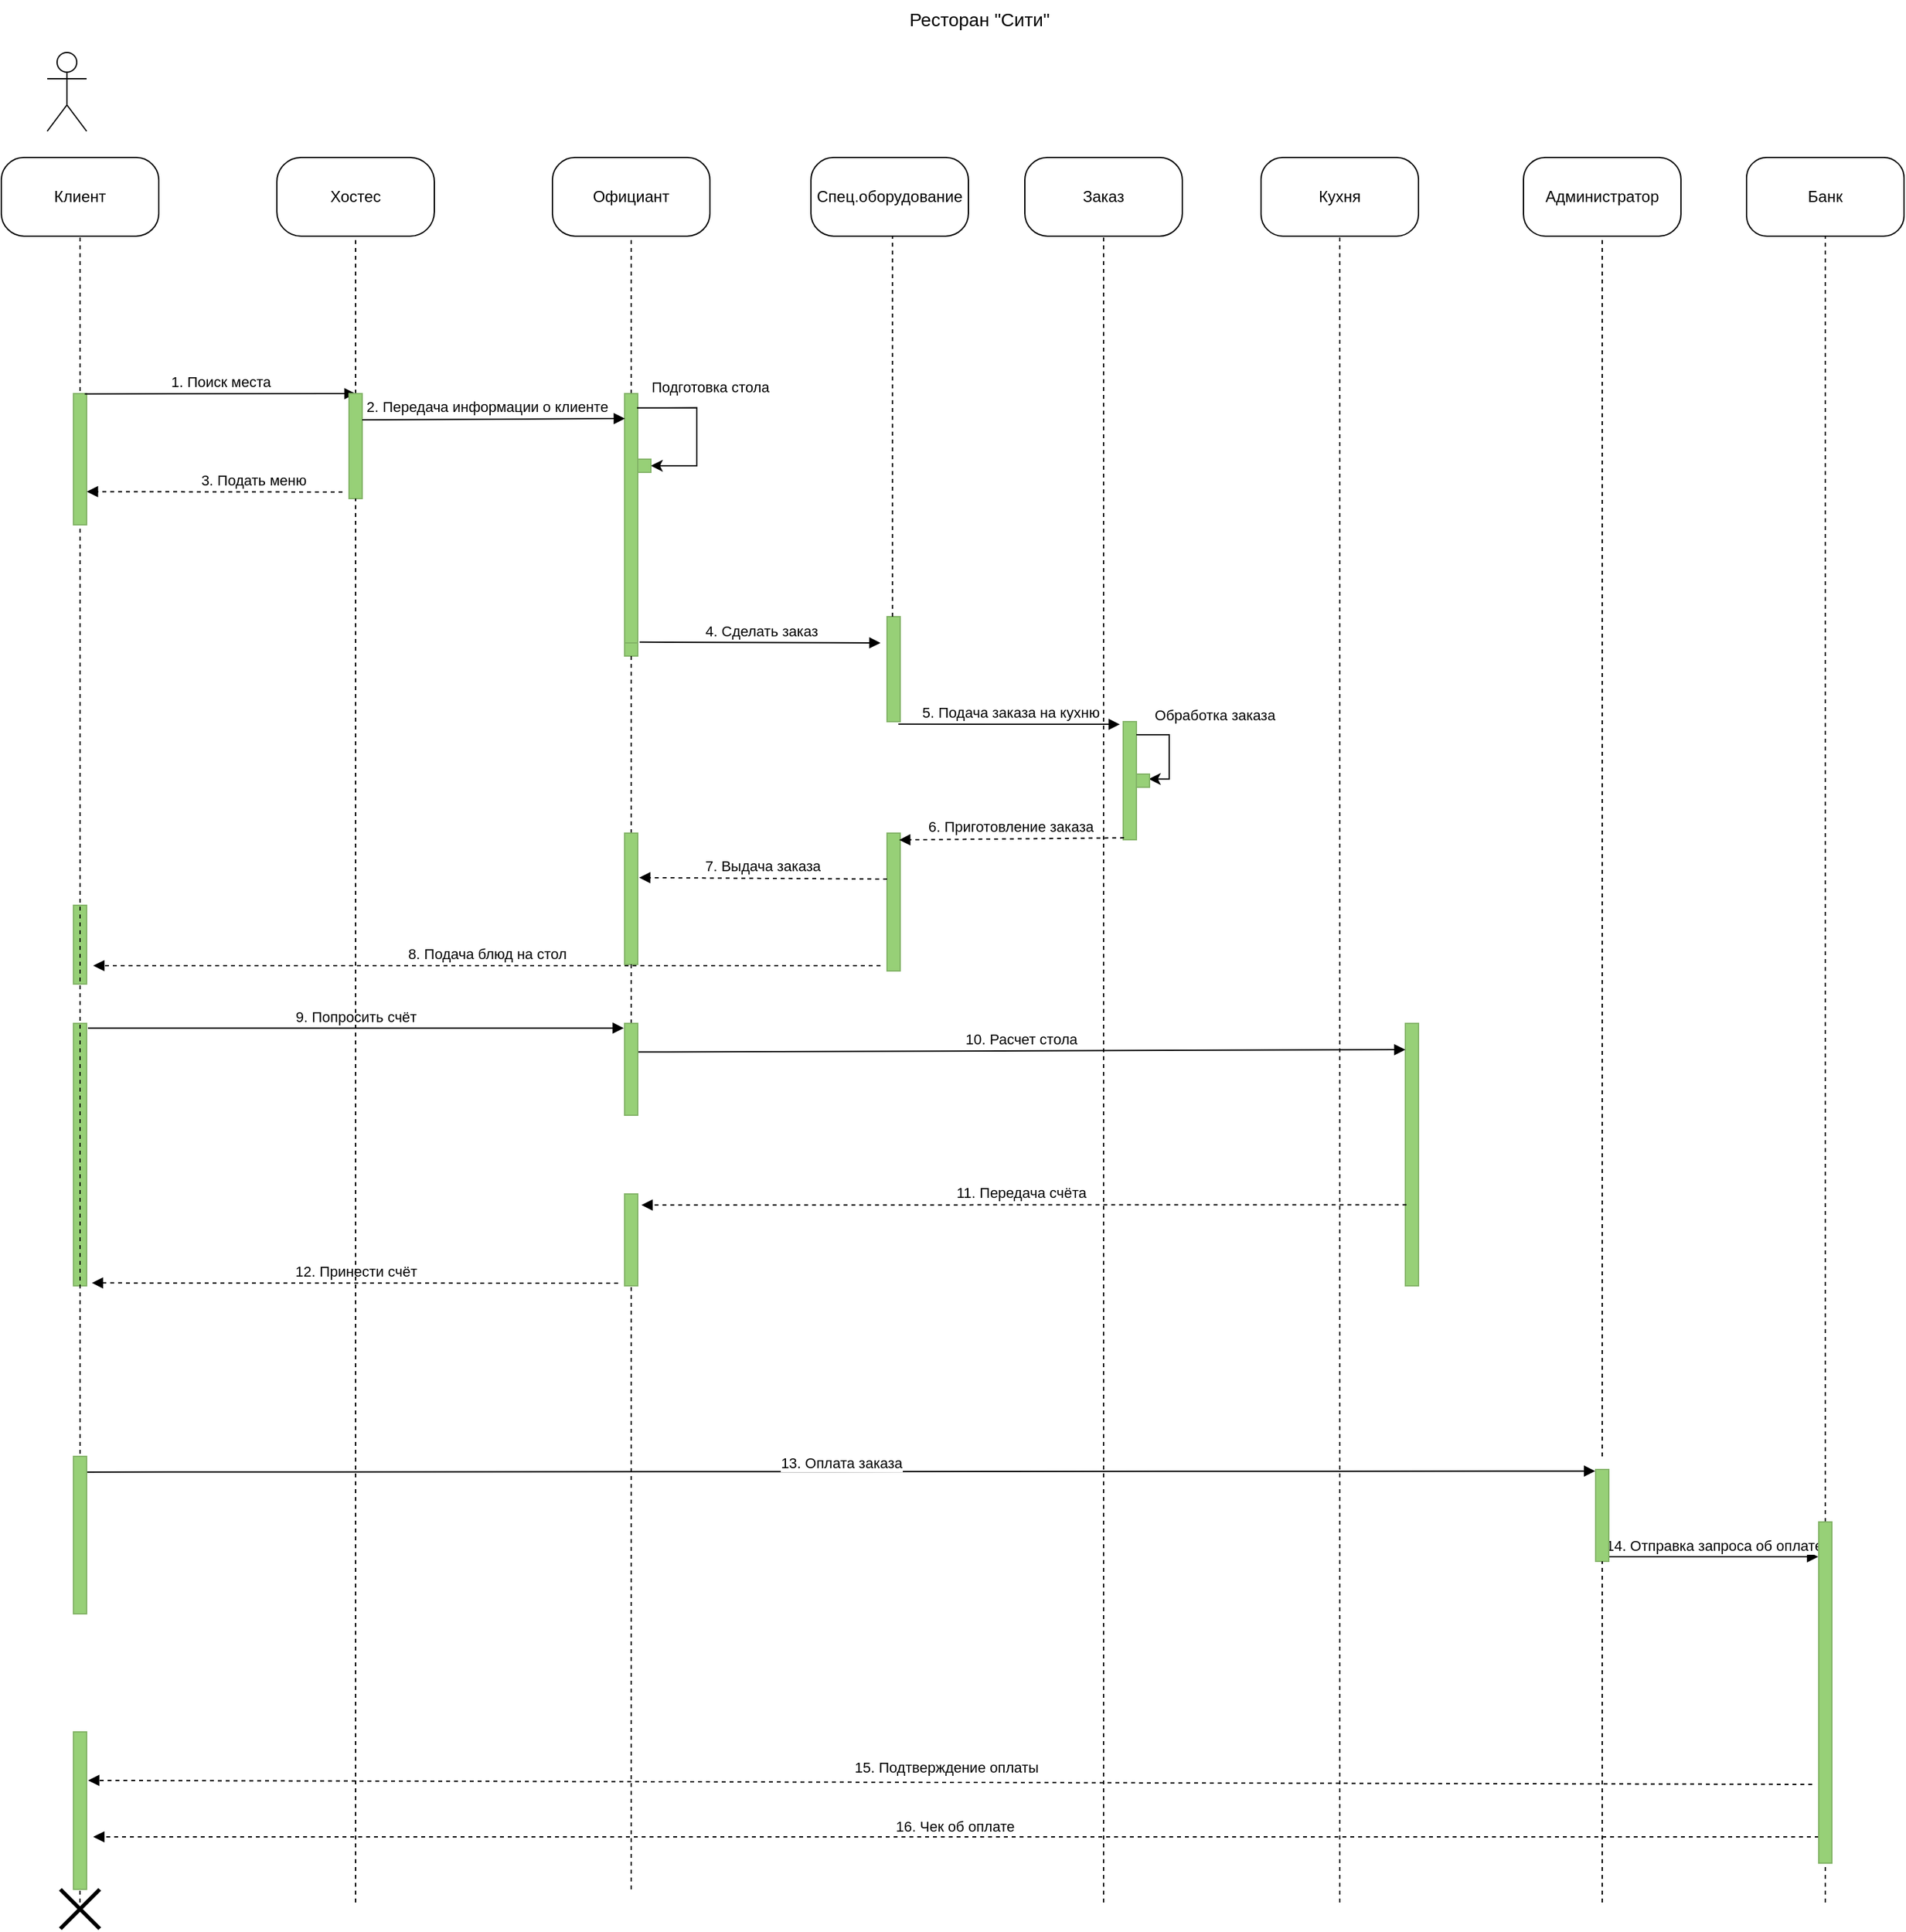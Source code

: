 <mxfile version="20.7.4" type="device"><diagram id="3t5PGIZOEk4HNe02QO__" name="Страница 2"><mxGraphModel dx="2534" dy="1221" grid="1" gridSize="10" guides="1" tooltips="1" connect="1" arrows="1" fold="1" page="1" pageScale="1" pageWidth="827" pageHeight="1169" math="0" shadow="0"><root><mxCell id="0"/><mxCell id="1" parent="0"/><mxCell id="GHUORHAmzNv84zznmB-G-1" value="" style="endArrow=none;dashed=1;html=1;rounded=0;fontSize=14;entryX=0.5;entryY=1;entryDx=0;entryDy=0;" parent="1" target="GHUORHAmzNv84zznmB-G-11" edge="1"><mxGeometry width="50" height="50" relative="1" as="geometry"><mxPoint x="1110" y="1450" as="sourcePoint"/><mxPoint x="949.29" y="280" as="targetPoint"/></mxGeometry></mxCell><mxCell id="GHUORHAmzNv84zznmB-G-2" value="" style="endArrow=none;dashed=1;html=1;rounded=0;fontSize=14;entryX=0.5;entryY=1;entryDx=0;entryDy=0;startArrow=none;" parent="1" target="GHUORHAmzNv84zznmB-G-35" edge="1" source="GHUORHAmzNv84zznmB-G-37"><mxGeometry width="50" height="50" relative="1" as="geometry"><mxPoint x="1490" y="1460" as="sourcePoint"/><mxPoint x="1390" y="280" as="targetPoint"/></mxGeometry></mxCell><mxCell id="GHUORHAmzNv84zznmB-G-3" value="" style="endArrow=none;dashed=1;html=1;rounded=0;fontSize=14;startArrow=none;entryX=0.5;entryY=1;entryDx=0;entryDy=0;" parent="1" edge="1" target="GHUORHAmzNv84zznmB-G-12"><mxGeometry width="50" height="50" relative="1" as="geometry"><mxPoint x="1310" y="1110" as="sourcePoint"/><mxPoint x="1165.0" y="180" as="targetPoint"/><Array as="points"/></mxGeometry></mxCell><mxCell id="GHUORHAmzNv84zznmB-G-4" value="" style="endArrow=none;dashed=1;html=1;rounded=0;fontSize=14;entryX=0.5;entryY=1;entryDx=0;entryDy=0;startArrow=none;" parent="1" target="GHUORHAmzNv84zznmB-G-8" edge="1"><mxGeometry width="50" height="50" relative="1" as="geometry"><mxPoint x="150" y="430" as="sourcePoint"/><mxPoint x="149.29" y="290" as="targetPoint"/></mxGeometry></mxCell><mxCell id="GHUORHAmzNv84zznmB-G-5" value="" style="endArrow=none;dashed=1;html=1;rounded=0;fontSize=14;entryX=0.5;entryY=1;entryDx=0;entryDy=0;" parent="1" target="GHUORHAmzNv84zznmB-G-9" edge="1"><mxGeometry width="50" height="50" relative="1" as="geometry"><mxPoint x="930" y="1450" as="sourcePoint"/><mxPoint x="769" y="290" as="targetPoint"/><Array as="points"><mxPoint x="930" y="1430"/></Array></mxGeometry></mxCell><mxCell id="GHUORHAmzNv84zznmB-G-6" value="" style="endArrow=none;dashed=1;html=1;rounded=0;fontSize=14;entryX=0.5;entryY=1;entryDx=0;entryDy=0;startArrow=none;" parent="1" source="GHUORHAmzNv84zznmB-G-18" target="GHUORHAmzNv84zznmB-G-10" edge="1"><mxGeometry width="50" height="50" relative="1" as="geometry"><mxPoint x="570" y="1440.0" as="sourcePoint"/><mxPoint x="579.29" y="270" as="targetPoint"/></mxGeometry></mxCell><mxCell id="GHUORHAmzNv84zznmB-G-7" value="" style="endArrow=none;dashed=1;html=1;rounded=0;fontSize=14;entryX=0.5;entryY=1;entryDx=0;entryDy=0;startArrow=none;" parent="1" source="GHUORHAmzNv84zznmB-G-46" target="GHUORHAmzNv84zznmB-G-13" edge="1"><mxGeometry width="50" height="50" relative="1" as="geometry"><mxPoint x="360" y="1450" as="sourcePoint"/><mxPoint x="369.29" y="270" as="targetPoint"/></mxGeometry></mxCell><mxCell id="GHUORHAmzNv84zznmB-G-8" value="Клиент" style="rounded=1;whiteSpace=wrap;html=1;arcSize=29;" parent="1" vertex="1"><mxGeometry x="90" y="120" width="120" height="60" as="geometry"/></mxCell><mxCell id="GHUORHAmzNv84zznmB-G-9" value="Заказ" style="rounded=1;whiteSpace=wrap;html=1;arcSize=29;" parent="1" vertex="1"><mxGeometry x="870" y="120" width="120" height="60" as="geometry"/></mxCell><mxCell id="GHUORHAmzNv84zznmB-G-10" value="Официант" style="rounded=1;whiteSpace=wrap;html=1;arcSize=29;" parent="1" vertex="1"><mxGeometry x="510" y="120" width="120" height="60" as="geometry"/></mxCell><mxCell id="GHUORHAmzNv84zznmB-G-11" value="Кухня" style="rounded=1;whiteSpace=wrap;html=1;arcSize=28;" parent="1" vertex="1"><mxGeometry x="1050" y="120" width="120" height="60" as="geometry"/></mxCell><mxCell id="GHUORHAmzNv84zznmB-G-12" value="Администратор" style="rounded=1;whiteSpace=wrap;html=1;arcSize=28;" parent="1" vertex="1"><mxGeometry x="1250" y="120" width="120" height="60" as="geometry"/></mxCell><mxCell id="GHUORHAmzNv84zznmB-G-13" value="Хостес" style="rounded=1;whiteSpace=wrap;html=1;arcSize=31;" parent="1" vertex="1"><mxGeometry x="300" y="120" width="120" height="60" as="geometry"/></mxCell><mxCell id="GHUORHAmzNv84zznmB-G-14" value="" style="html=1;points=[];perimeter=orthogonalPerimeter;fillColor=#97D077;strokeColor=#82B366;" parent="1" vertex="1"><mxGeometry x="145" y="300" width="10" height="100" as="geometry"/></mxCell><mxCell id="GHUORHAmzNv84zznmB-G-15" value="1. Поиск места" style="html=1;verticalAlign=bottom;endArrow=block;rounded=0;entryX=0.5;entryY=0;entryDx=0;entryDy=0;entryPerimeter=0;exitX=0.862;exitY=0.002;exitDx=0;exitDy=0;exitPerimeter=0;" parent="1" source="GHUORHAmzNv84zznmB-G-14" target="GHUORHAmzNv84zznmB-G-46" edge="1"><mxGeometry width="80" relative="1" as="geometry"><mxPoint x="160" y="302" as="sourcePoint"/><mxPoint x="490" y="380" as="targetPoint"/><Array as="points"/></mxGeometry></mxCell><mxCell id="GHUORHAmzNv84zznmB-G-16" value="3. Подать меню" style="html=1;verticalAlign=bottom;endArrow=block;rounded=0;entryX=1.014;entryY=0.747;entryDx=0;entryDy=0;entryPerimeter=0;dashed=1;" parent="1" target="GHUORHAmzNv84zznmB-G-14" edge="1"><mxGeometry x="-0.295" width="80" relative="1" as="geometry"><mxPoint x="350" y="375" as="sourcePoint"/><mxPoint x="155.4" y="390.94" as="targetPoint"/><mxPoint as="offset"/></mxGeometry></mxCell><mxCell id="GHUORHAmzNv84zznmB-G-20" value="" style="html=1;points=[];perimeter=orthogonalPerimeter;strokeColor=#82B366;fillColor=#97D077;" parent="1" vertex="1"><mxGeometry x="765" y="470" width="10" height="80" as="geometry"/></mxCell><mxCell id="GHUORHAmzNv84zznmB-G-21" value="4. Сделать заказ" style="html=1;verticalAlign=bottom;endArrow=block;rounded=0;exitX=1.14;exitY=0.997;exitDx=0;exitDy=0;exitPerimeter=0;" parent="1" source="GHUORHAmzNv84zznmB-G-18" edge="1"><mxGeometry x="0.008" width="80" relative="1" as="geometry"><mxPoint x="561.6" y="479.5" as="sourcePoint"/><mxPoint x="760" y="490" as="targetPoint"/><mxPoint as="offset"/></mxGeometry></mxCell><mxCell id="GHUORHAmzNv84zznmB-G-22" value="" style="html=1;points=[];perimeter=orthogonalPerimeter;strokeColor=#82B366;fillColor=#97D077;" parent="1" vertex="1"><mxGeometry x="945" y="550" width="10" height="90" as="geometry"/></mxCell><mxCell id="GHUORHAmzNv84zznmB-G-23" value="5. Подача заказа на кухню" style="html=1;verticalAlign=bottom;endArrow=block;rounded=0;exitX=0.86;exitY=1.023;exitDx=0;exitDy=0;exitPerimeter=0;entryX=-0.26;entryY=0.023;entryDx=0;entryDy=0;entryPerimeter=0;" parent="1" source="GHUORHAmzNv84zznmB-G-20" target="GHUORHAmzNv84zznmB-G-22" edge="1"><mxGeometry x="0.008" width="80" relative="1" as="geometry"><mxPoint x="830.0" y="499.82" as="sourcePoint"/><mxPoint x="1013.6" y="500" as="targetPoint"/><mxPoint as="offset"/></mxGeometry></mxCell><mxCell id="GHUORHAmzNv84zznmB-G-24" value="" style="html=1;points=[];perimeter=orthogonalPerimeter;strokeColor=#82B366;fillColor=#97D077;" parent="1" vertex="1"><mxGeometry x="765" y="635" width="10" height="105" as="geometry"/></mxCell><mxCell id="GHUORHAmzNv84zznmB-G-25" value="6. Приготовление заказа" style="html=1;verticalAlign=bottom;endArrow=block;rounded=0;exitX=0.06;exitY=0.984;exitDx=0;exitDy=0;exitPerimeter=0;entryX=0.917;entryY=0.049;entryDx=0;entryDy=0;entryPerimeter=0;dashed=1;" parent="1" source="GHUORHAmzNv84zznmB-G-22" target="GHUORHAmzNv84zznmB-G-24" edge="1"><mxGeometry x="0.008" width="80" relative="1" as="geometry"><mxPoint x="790.0" y="690.0" as="sourcePoint"/><mxPoint x="810" y="640" as="targetPoint"/><mxPoint as="offset"/></mxGeometry></mxCell><mxCell id="GHUORHAmzNv84zznmB-G-28" value="8. Подача блюд на стол" style="html=1;verticalAlign=bottom;endArrow=block;rounded=0;dashed=1;" parent="1" edge="1"><mxGeometry width="80" relative="1" as="geometry"><mxPoint x="760" y="736" as="sourcePoint"/><mxPoint x="160" y="736" as="targetPoint"/></mxGeometry></mxCell><mxCell id="GHUORHAmzNv84zznmB-G-29" value="" style="html=1;points=[];perimeter=orthogonalPerimeter;strokeColor=#82B366;fillColor=#97D077;" parent="1" vertex="1"><mxGeometry x="145" y="780" width="10" height="200" as="geometry"/></mxCell><mxCell id="GHUORHAmzNv84zznmB-G-31" value="9. Попросить счёт" style="html=1;verticalAlign=bottom;endArrow=block;rounded=0;entryX=-0.06;entryY=0.018;entryDx=0;entryDy=0;entryPerimeter=0;exitX=1.1;exitY=0.018;exitDx=0;exitDy=0;exitPerimeter=0;" parent="1" source="GHUORHAmzNv84zznmB-G-29" edge="1"><mxGeometry width="80" relative="1" as="geometry"><mxPoint x="200" y="810" as="sourcePoint"/><mxPoint x="564.4" y="783.6" as="targetPoint"/></mxGeometry></mxCell><mxCell id="GHUORHAmzNv84zznmB-G-32" value="" style="html=1;points=[];perimeter=orthogonalPerimeter;strokeColor=#82B366;fillColor=#97D077;" parent="1" vertex="1"><mxGeometry x="1160" y="780" width="10" height="200" as="geometry"/></mxCell><mxCell id="GHUORHAmzNv84zznmB-G-34" value="12. Принести счёт" style="html=1;verticalAlign=bottom;endArrow=block;rounded=0;entryX=1.4;entryY=0.989;entryDx=0;entryDy=0;entryPerimeter=0;dashed=1;" parent="1" target="GHUORHAmzNv84zznmB-G-29" edge="1"><mxGeometry width="80" relative="1" as="geometry"><mxPoint x="560" y="978" as="sourcePoint"/><mxPoint x="1147.8" y="1000.0" as="targetPoint"/></mxGeometry></mxCell><mxCell id="GHUORHAmzNv84zznmB-G-35" value="Банк" style="rounded=1;whiteSpace=wrap;html=1;arcSize=26;" parent="1" vertex="1"><mxGeometry x="1420" y="120" width="120" height="60" as="geometry"/></mxCell><mxCell id="GHUORHAmzNv84zznmB-G-36" value="13. Оплата заказа" style="html=1;verticalAlign=bottom;endArrow=block;rounded=0;entryX=-0.033;entryY=0.017;entryDx=0;entryDy=0;entryPerimeter=0;exitX=0.8;exitY=0.007;exitDx=0;exitDy=0;exitPerimeter=0;" parent="1" target="GHUORHAmzNv84zznmB-G-41" edge="1"><mxGeometry x="0.004" y="-2" width="80" relative="1" as="geometry"><mxPoint x="153" y="1121.96" as="sourcePoint"/><mxPoint x="1150" y="1120" as="targetPoint"/><mxPoint x="-1" as="offset"/></mxGeometry></mxCell><mxCell id="GHUORHAmzNv84zznmB-G-38" value="14. Отправка запроса об оплате" style="html=1;verticalAlign=bottom;endArrow=block;rounded=0;entryX=-0.04;entryY=0.102;entryDx=0;entryDy=0;entryPerimeter=0;" parent="1" source="GHUORHAmzNv84zznmB-G-41" target="GHUORHAmzNv84zznmB-G-37" edge="1"><mxGeometry width="80" relative="1" as="geometry"><mxPoint x="1180" y="1162" as="sourcePoint"/><mxPoint x="1340" y="1164" as="targetPoint"/></mxGeometry></mxCell><mxCell id="GHUORHAmzNv84zznmB-G-39" value="15. Подтверждение оплаты" style="html=1;verticalAlign=bottom;endArrow=block;rounded=0;entryX=1.114;entryY=0.308;entryDx=0;entryDy=0;entryPerimeter=0;dashed=1;" parent="1" target="foZYLJA2PqPVXirj2JJQ-4" edge="1"><mxGeometry x="0.004" y="-2" width="80" relative="1" as="geometry"><mxPoint x="1470" y="1360" as="sourcePoint"/><mxPoint x="161" y="1345.96" as="targetPoint"/><mxPoint x="-1" as="offset"/></mxGeometry></mxCell><mxCell id="GHUORHAmzNv84zznmB-G-41" value="" style="html=1;points=[];perimeter=orthogonalPerimeter;strokeColor=#82B366;fillColor=#97D077;" parent="1" vertex="1"><mxGeometry x="1305" y="1120" width="10" height="70" as="geometry"/></mxCell><mxCell id="GHUORHAmzNv84zznmB-G-42" value="" style="endArrow=none;dashed=1;html=1;rounded=0;fontSize=14;entryX=0.5;entryY=1;entryDx=0;entryDy=0;" parent="1" target="GHUORHAmzNv84zznmB-G-41" edge="1"><mxGeometry width="50" height="50" relative="1" as="geometry"><mxPoint x="1310" y="1450" as="sourcePoint"/><mxPoint x="1165" y="270" as="targetPoint"/></mxGeometry></mxCell><mxCell id="GHUORHAmzNv84zznmB-G-44" value="" style="endArrow=none;dashed=1;html=1;rounded=0;fontSize=14;entryX=0.5;entryY=1;entryDx=0;entryDy=0;" parent="1" edge="1"><mxGeometry width="50" height="50" relative="1" as="geometry"><mxPoint x="149.93" y="1450.0" as="sourcePoint"/><mxPoint x="149.93" y="1410" as="targetPoint"/></mxGeometry></mxCell><mxCell id="GHUORHAmzNv84zznmB-G-45" value="16. Чек об оплате&amp;nbsp;" style="html=1;verticalAlign=bottom;endArrow=block;rounded=0;dashed=1;" parent="1" edge="1" source="GHUORHAmzNv84zznmB-G-37"><mxGeometry y="1" width="80" relative="1" as="geometry"><mxPoint x="1380" y="1395" as="sourcePoint"/><mxPoint x="160" y="1400" as="targetPoint"/><mxPoint as="offset"/></mxGeometry></mxCell><mxCell id="GHUORHAmzNv84zznmB-G-46" value="" style="html=1;points=[];perimeter=orthogonalPerimeter;fillColor=#97D077;strokeColor=#82B366;" parent="1" vertex="1"><mxGeometry x="355" y="300" width="10" height="80" as="geometry"/></mxCell><mxCell id="GHUORHAmzNv84zznmB-G-47" value="" style="endArrow=none;dashed=1;html=1;rounded=0;fontSize=14;entryX=0.5;entryY=1;entryDx=0;entryDy=0;" parent="1" target="GHUORHAmzNv84zznmB-G-46" edge="1"><mxGeometry width="50" height="50" relative="1" as="geometry"><mxPoint x="360" y="1450.0" as="sourcePoint"/><mxPoint x="360" y="180" as="targetPoint"/></mxGeometry></mxCell><mxCell id="GHUORHAmzNv84zznmB-G-18" value="" style="html=1;points=[];perimeter=orthogonalPerimeter;strokeColor=#82B366;fillColor=#97D077;" parent="1" vertex="1"><mxGeometry x="565" y="300" width="10" height="190" as="geometry"/></mxCell><mxCell id="GHUORHAmzNv84zznmB-G-53" value="" style="endArrow=none;dashed=1;html=1;rounded=0;fontSize=14;entryX=0.5;entryY=1;entryDx=0;entryDy=0;startArrow=none;" parent="1" source="G8m7xWzYETh4I1IV2lgL-5" target="GHUORHAmzNv84zznmB-G-18" edge="1"><mxGeometry width="50" height="50" relative="1" as="geometry"><mxPoint x="570" y="1440.0" as="sourcePoint"/><mxPoint x="570" y="180.0" as="targetPoint"/></mxGeometry></mxCell><mxCell id="GHUORHAmzNv84zznmB-G-54" value="" style="endArrow=none;dashed=1;html=1;rounded=0;fontSize=14;entryX=0.5;entryY=1;entryDx=0;entryDy=0;" parent="1" edge="1"><mxGeometry width="50" height="50" relative="1" as="geometry"><mxPoint x="570" y="1440.0" as="sourcePoint"/><mxPoint x="570" y="980" as="targetPoint"/></mxGeometry></mxCell><mxCell id="GHUORHAmzNv84zznmB-G-55" value="10. Расчет стола" style="html=1;verticalAlign=bottom;endArrow=block;rounded=0;entryX=0;entryY=0.1;entryDx=0;entryDy=0;entryPerimeter=0;exitX=1.1;exitY=0.018;exitDx=0;exitDy=0;exitPerimeter=0;" parent="1" target="GHUORHAmzNv84zznmB-G-32" edge="1"><mxGeometry width="80" relative="1" as="geometry"><mxPoint x="575" y="801.8" as="sourcePoint"/><mxPoint x="983.4" y="800.0" as="targetPoint"/></mxGeometry></mxCell><mxCell id="GHUORHAmzNv84zznmB-G-58" value="11. Передача счёта" style="html=1;verticalAlign=bottom;endArrow=block;rounded=0;exitX=0.083;exitY=0.691;exitDx=0;exitDy=0;exitPerimeter=0;dashed=1;entryX=1.278;entryY=0.12;entryDx=0;entryDy=0;entryPerimeter=0;" parent="1" source="GHUORHAmzNv84zznmB-G-32" target="vwY2bpAQ2I3G8scuINDV-2" edge="1"><mxGeometry x="0.008" width="80" relative="1" as="geometry"><mxPoint x="746.2" y="920" as="sourcePoint"/><mxPoint x="570" y="920" as="targetPoint"/><mxPoint as="offset"/></mxGeometry></mxCell><mxCell id="75y6xjbBZqOpgpOVVRgv-11" value="2. Передача информации о клиенте" style="html=1;verticalAlign=bottom;endArrow=block;rounded=0;exitX=0.862;exitY=0.002;exitDx=0;exitDy=0;exitPerimeter=0;entryX=0.027;entryY=0.1;entryDx=0;entryDy=0;entryPerimeter=0;" parent="1" target="GHUORHAmzNv84zznmB-G-18" edge="1"><mxGeometry x="-0.051" y="1" width="80" relative="1" as="geometry"><mxPoint x="365" y="320.0" as="sourcePoint"/><mxPoint x="560" y="320" as="targetPoint"/><Array as="points"/><mxPoint as="offset"/></mxGeometry></mxCell><mxCell id="75y6xjbBZqOpgpOVVRgv-15" style="edgeStyle=orthogonalEdgeStyle;rounded=0;orthogonalLoop=1;jettySize=auto;html=1;fontSize=11;endSize=6;exitX=0.943;exitY=0.057;exitDx=0;exitDy=0;exitPerimeter=0;" parent="1" source="GHUORHAmzNv84zznmB-G-18" target="75y6xjbBZqOpgpOVVRgv-16" edge="1"><mxGeometry relative="1" as="geometry"><mxPoint x="580" y="310" as="sourcePoint"/><mxPoint x="590" y="350" as="targetPoint"/><Array as="points"><mxPoint x="620" y="311"/><mxPoint x="620" y="355"/></Array></mxGeometry></mxCell><mxCell id="75y6xjbBZqOpgpOVVRgv-16" value="" style="html=1;points=[];perimeter=orthogonalPerimeter;fillColor=#97D077;strokeColor=#82B366;" parent="1" vertex="1"><mxGeometry x="575" y="350" width="10" height="10" as="geometry"/></mxCell><mxCell id="75y6xjbBZqOpgpOVVRgv-18" value="Подготовка стола" style="text;html=1;align=center;verticalAlign=middle;resizable=0;points=[];autosize=1;strokeColor=none;fillColor=none;fontSize=11;" parent="1" vertex="1"><mxGeometry x="575" y="280" width="110" height="30" as="geometry"/></mxCell><mxCell id="G8m7xWzYETh4I1IV2lgL-2" style="edgeStyle=orthogonalEdgeStyle;rounded=0;orthogonalLoop=1;jettySize=auto;html=1;entryX=0.947;entryY=0.369;entryDx=0;entryDy=0;entryPerimeter=0;fontSize=11;endSize=6;" parent="1" source="GHUORHAmzNv84zznmB-G-22" target="G8m7xWzYETh4I1IV2lgL-3" edge="1"><mxGeometry relative="1" as="geometry"><Array as="points"><mxPoint x="980" y="560"/><mxPoint x="980" y="594"/></Array></mxGeometry></mxCell><mxCell id="G8m7xWzYETh4I1IV2lgL-3" value="" style="html=1;points=[];perimeter=orthogonalPerimeter;fillColor=#97D077;strokeColor=#82B366;" parent="1" vertex="1"><mxGeometry x="955" y="590" width="10" height="10" as="geometry"/></mxCell><mxCell id="G8m7xWzYETh4I1IV2lgL-4" value="Обработка заказа" style="text;html=1;strokeColor=none;fillColor=none;align=center;verticalAlign=middle;whiteSpace=wrap;rounded=0;fontSize=11;" parent="1" vertex="1"><mxGeometry x="955" y="530" width="120" height="30" as="geometry"/></mxCell><mxCell id="G8m7xWzYETh4I1IV2lgL-5" value="" style="html=1;points=[];perimeter=orthogonalPerimeter;strokeColor=#82B366;fillColor=#97D077;" parent="1" vertex="1"><mxGeometry x="565" y="490" width="10" height="10" as="geometry"/></mxCell><mxCell id="G8m7xWzYETh4I1IV2lgL-6" value="" style="endArrow=none;dashed=1;html=1;rounded=0;fontSize=14;entryX=0.5;entryY=1;entryDx=0;entryDy=0;startArrow=none;" parent="1" source="0twpBl0dFExPc7y3q2E4-1" target="G8m7xWzYETh4I1IV2lgL-5" edge="1"><mxGeometry width="50" height="50" relative="1" as="geometry"><mxPoint x="570.0" y="780" as="sourcePoint"/><mxPoint x="570.0" y="490" as="targetPoint"/></mxGeometry></mxCell><mxCell id="0twpBl0dFExPc7y3q2E4-1" value="" style="html=1;points=[];perimeter=orthogonalPerimeter;strokeColor=#82B366;fillColor=#97D077;" parent="1" vertex="1"><mxGeometry x="565" y="635" width="10" height="100" as="geometry"/></mxCell><mxCell id="0twpBl0dFExPc7y3q2E4-2" value="" style="endArrow=none;dashed=1;html=1;rounded=0;fontSize=14;entryX=0.5;entryY=1;entryDx=0;entryDy=0;startArrow=none;" parent="1" target="0twpBl0dFExPc7y3q2E4-1" edge="1"><mxGeometry width="50" height="50" relative="1" as="geometry"><mxPoint x="570" y="780" as="sourcePoint"/><mxPoint x="570" y="500" as="targetPoint"/></mxGeometry></mxCell><mxCell id="0twpBl0dFExPc7y3q2E4-3" value="7. Выдача заказа" style="html=1;verticalAlign=bottom;endArrow=block;rounded=0;exitX=0.06;exitY=0.984;exitDx=0;exitDy=0;exitPerimeter=0;entryX=1.104;entryY=0.339;entryDx=0;entryDy=0;entryPerimeter=0;dashed=1;" parent="1" target="0twpBl0dFExPc7y3q2E4-1" edge="1"><mxGeometry x="0.008" width="80" relative="1" as="geometry"><mxPoint x="765.0" y="670.0" as="sourcePoint"/><mxPoint x="593.57" y="671.585" as="targetPoint"/><mxPoint as="offset"/></mxGeometry></mxCell><mxCell id="vwY2bpAQ2I3G8scuINDV-1" value="" style="html=1;points=[];perimeter=orthogonalPerimeter;strokeColor=#82B366;fillColor=#97D077;" parent="1" vertex="1"><mxGeometry x="565" y="780" width="10" height="70" as="geometry"/></mxCell><mxCell id="vwY2bpAQ2I3G8scuINDV-2" value="" style="html=1;points=[];perimeter=orthogonalPerimeter;strokeColor=#82B366;fillColor=#97D077;" parent="1" vertex="1"><mxGeometry x="565" y="910" width="10" height="70" as="geometry"/></mxCell><mxCell id="tcXr80fRVXjHQbdS5kcV-2" value="" style="html=1;points=[];perimeter=orthogonalPerimeter;strokeColor=#82B366;gradientColor=none;fillColor=#97D077;" parent="1" vertex="1"><mxGeometry x="145" y="690" width="10" height="60" as="geometry"/></mxCell><mxCell id="tcXr80fRVXjHQbdS5kcV-3" value="" style="endArrow=none;dashed=1;html=1;rounded=0;fontSize=14;startArrow=none;" parent="1" edge="1"><mxGeometry width="50" height="50" relative="1" as="geometry"><mxPoint x="150" y="1120" as="sourcePoint"/><mxPoint x="150" y="420" as="targetPoint"/><Array as="points"><mxPoint x="150" y="680"/></Array></mxGeometry></mxCell><mxCell id="foZYLJA2PqPVXirj2JJQ-1" value="&lt;br&gt;" style="shape=umlActor;verticalLabelPosition=bottom;verticalAlign=top;html=1;outlineConnect=0;" parent="1" vertex="1"><mxGeometry x="125" y="40" width="30" height="60" as="geometry"/></mxCell><mxCell id="foZYLJA2PqPVXirj2JJQ-2" value="Ресторан &quot;Сити&quot;" style="text;html=1;align=center;verticalAlign=middle;resizable=0;points=[];autosize=1;strokeColor=none;fillColor=none;fontSize=14;" parent="1" vertex="1"><mxGeometry x="770" width="130" height="30" as="geometry"/></mxCell><mxCell id="foZYLJA2PqPVXirj2JJQ-3" value="" style="html=1;points=[];perimeter=orthogonalPerimeter;strokeColor=#82B366;fillColor=#97D077;" parent="1" vertex="1"><mxGeometry x="145" y="1110" width="10" height="120" as="geometry"/></mxCell><mxCell id="foZYLJA2PqPVXirj2JJQ-4" value="" style="html=1;points=[];perimeter=orthogonalPerimeter;strokeColor=#82B366;fillColor=#97D077;" parent="1" vertex="1"><mxGeometry x="145" y="1320" width="10" height="120" as="geometry"/></mxCell><mxCell id="T1JENPvTN6iPcQBONESP-1" value="" style="shape=umlDestroy;whiteSpace=wrap;html=1;strokeWidth=3;" parent="1" vertex="1"><mxGeometry x="135" y="1440" width="30" height="30" as="geometry"/></mxCell><mxCell id="ru7vUpB1uUmKll1rE56_-1" value="Спец.оборудование" style="rounded=1;whiteSpace=wrap;html=1;arcSize=29;" vertex="1" parent="1"><mxGeometry x="707" y="120" width="120" height="60" as="geometry"/></mxCell><mxCell id="ru7vUpB1uUmKll1rE56_-2" value="" style="endArrow=none;dashed=1;html=1;rounded=0;fontSize=14;entryX=0.5;entryY=1;entryDx=0;entryDy=0;startArrow=none;" edge="1" parent="1" source="GHUORHAmzNv84zznmB-G-20"><mxGeometry width="50" height="50" relative="1" as="geometry"><mxPoint x="769.17" y="300" as="sourcePoint"/><mxPoint x="769.17" y="180" as="targetPoint"/></mxGeometry></mxCell><mxCell id="GHUORHAmzNv84zznmB-G-37" value="" style="html=1;points=[];perimeter=orthogonalPerimeter;strokeColor=#82B366;fillColor=#97D077;" parent="1" vertex="1"><mxGeometry x="1475" y="1160" width="10" height="260" as="geometry"/></mxCell><mxCell id="ru7vUpB1uUmKll1rE56_-3" value="" style="endArrow=none;dashed=1;html=1;rounded=0;fontSize=14;entryX=0.5;entryY=1;entryDx=0;entryDy=0;" edge="1" parent="1" target="GHUORHAmzNv84zznmB-G-37"><mxGeometry width="50" height="50" relative="1" as="geometry"><mxPoint x="1480" y="1450" as="sourcePoint"/><mxPoint x="1480" y="180" as="targetPoint"/></mxGeometry></mxCell></root></mxGraphModel></diagram></mxfile>